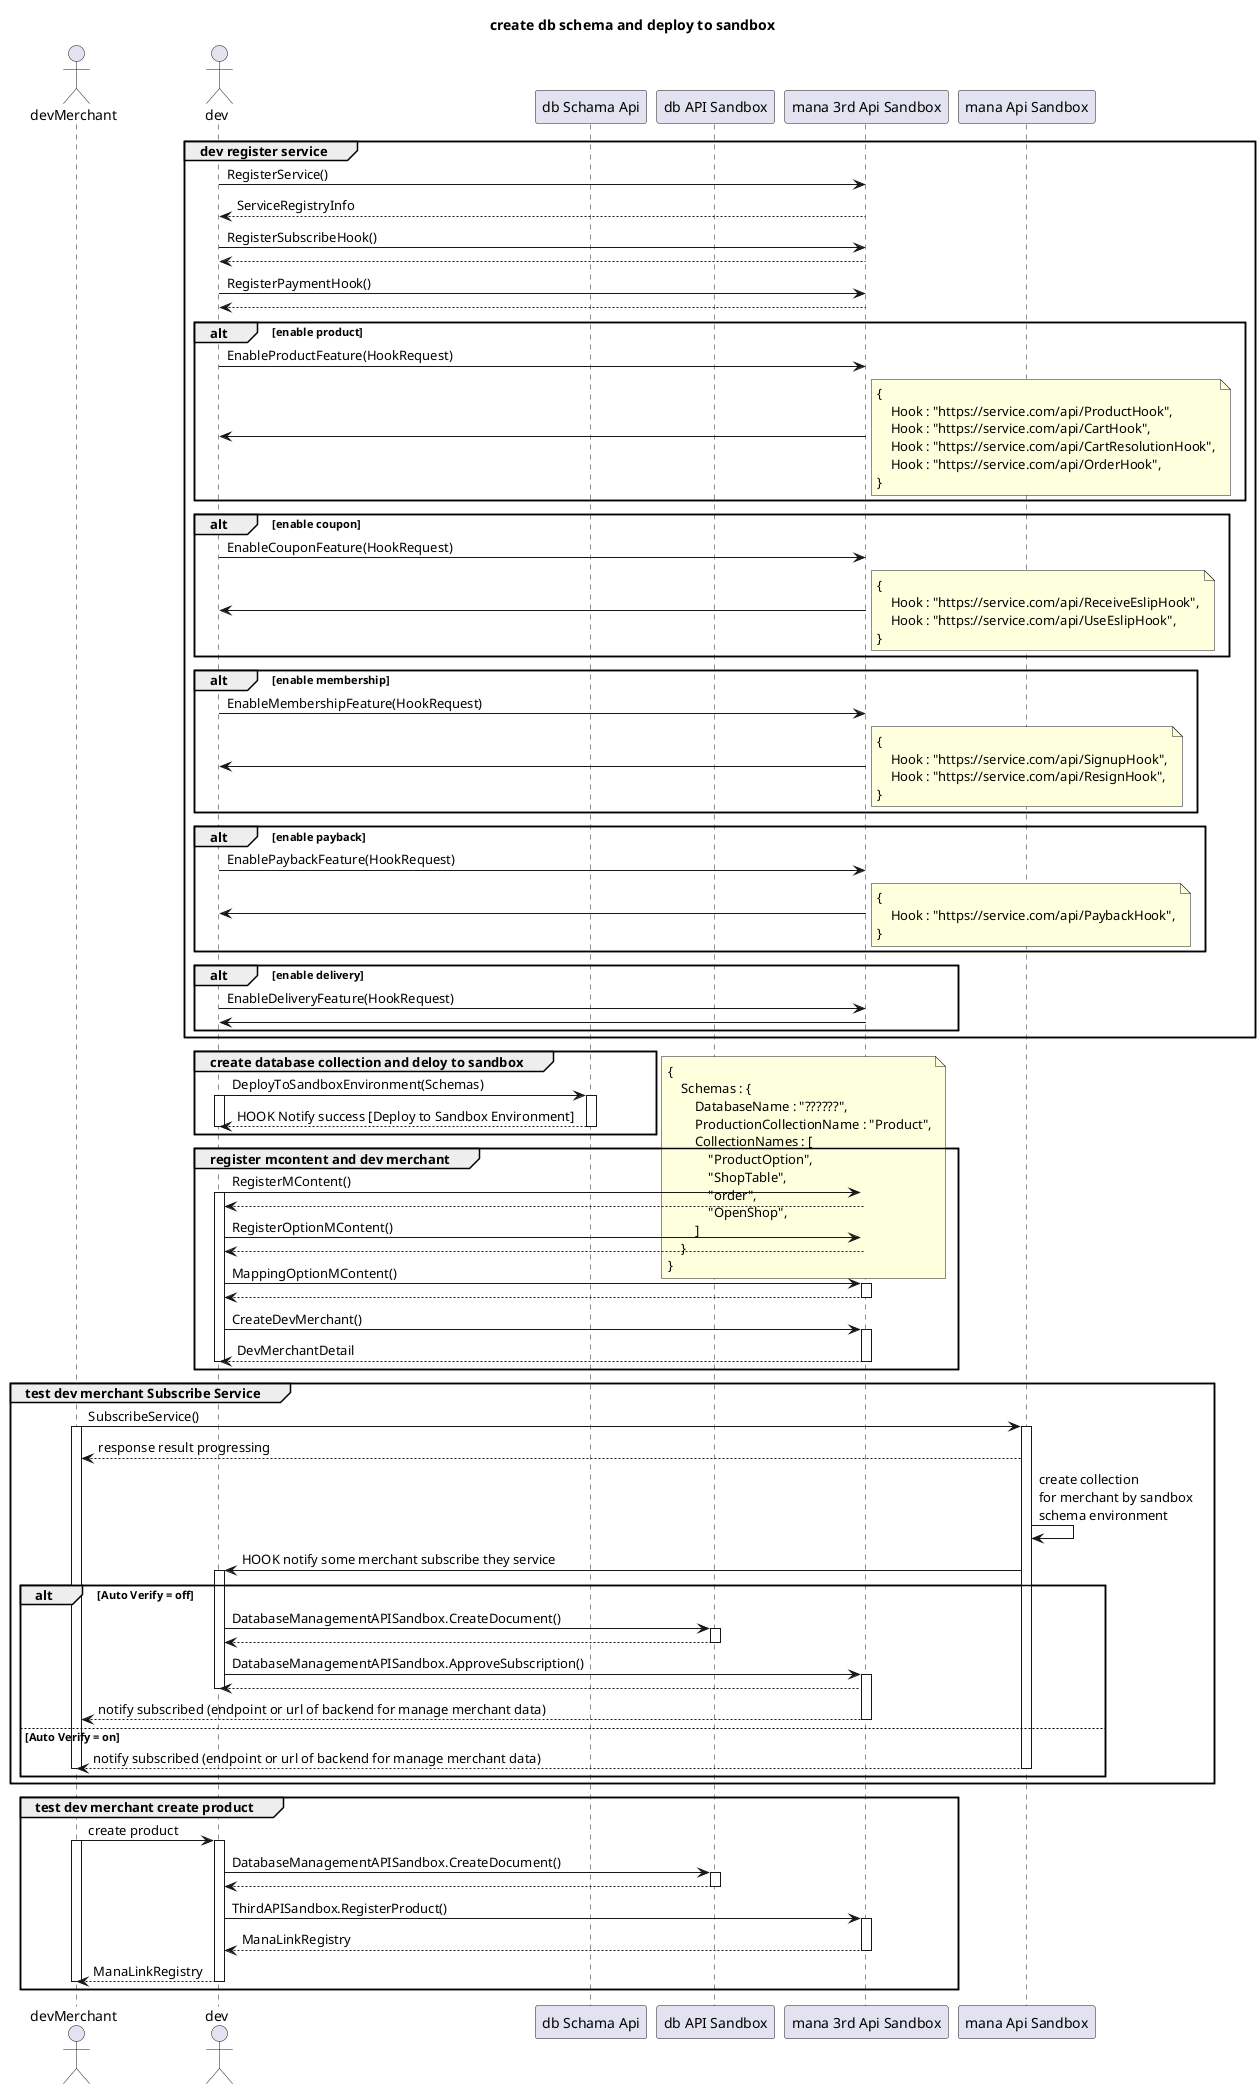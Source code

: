 @startuml manage-db
title create db schema and deploy to sandbox

actor devMerchant
actor dev
participant "db Schama Api" as dbSchamaApi
participant "db API Sandbox" as dbApi
participant "mana 3rd Api Sandbox" as 3rd
participant "mana Api Sandbox" as manaapi

group dev register service
dev -> 3rd : RegisterService()
dev <-- 3rd : ServiceRegistryInfo
dev -> 3rd : RegisterSubscribeHook()
dev <-- 3rd 
dev -> 3rd : RegisterPaymentHook()
dev <-- 3rd 
alt enable product 
dev -> 3rd : EnableProductFeature(HookRequest)
dev <- 3rd 
note right
    { 
        Hook : "https://service.com/api/ProductHook",
        Hook : "https://service.com/api/CartHook",
        Hook : "https://service.com/api/CartResolutionHook",
        Hook : "https://service.com/api/OrderHook", 
    }
end note
end
alt enable coupon 
dev -> 3rd : EnableCouponFeature(HookRequest)
dev <- 3rd 
note right
    { 
        Hook : "https://service.com/api/ReceiveEslipHook",
        Hook : "https://service.com/api/UseEslipHook", 
    }
end note
end
alt enable membership 
dev -> 3rd : EnableMembershipFeature(HookRequest)
dev <- 3rd 
note right
    { 
        Hook : "https://service.com/api/SignupHook",
        Hook : "https://service.com/api/ResignHook",
    }
end note
end
alt enable payback 
dev -> 3rd : EnablePaybackFeature(HookRequest)
dev <- 3rd 
note right
    { 
        Hook : "https://service.com/api/PaybackHook",
    }
end note
end
alt enable delivery 
dev -> 3rd : EnableDeliveryFeature(HookRequest)
dev <- 3rd 
end
end

group create database collection and deloy to sandbox
    dev -> dbSchamaApi : DeployToSandboxEnvironment(Schemas)
    activate dev
    activate dbSchamaApi
    dev <-- dbSchamaApi : HOOK Notify success [Deploy to Sandbox Environment]
    deactivate dev
    deactivate dbSchamaApi
end

note right
    { 
        Schemas : {
            DatabaseName : "??????",
            ProductionCollectionName : "Product",
            CollectionNames : [
                "ProductOption",
                "ShopTable",
                "order",
                "OpenShop",
            ]
        }
    }
end note

group register mcontent and dev merchant

dev -> 3rd : RegisterMContent()
activate dev
activate 3rd
dev <-- 3rd : 
deactivate 3rd
dev -> 3rd : RegisterOptionMContent()
activate 3rd
dev <-- 3rd : 
deactivate 3rd
dev -> 3rd : MappingOptionMContent()
activate 3rd
dev <-- 3rd : 
deactivate 3rd
dev -> 3rd : CreateDevMerchant()
activate 3rd
dev <-- 3rd : DevMerchantDetail
deactivate 3rd
deactivate dev

end

group test dev merchant Subscribe Service

devMerchant -> manaapi : SubscribeService() 
activate devMerchant
activate manaapi
devMerchant <-- manaapi : response result progressing
manaapi -> manaapi : create collection\nfor merchant by sandbox\nschema environment
manaapi -> dev : HOOK notify some merchant subscribe they service
activate dev
alt Auto Verify = off
dev -> dbApi : DatabaseManagementAPISandbox.CreateDocument()
activate dbApi
dev <-- dbApi : 
deactivate dbApi
dev -> 3rd : DatabaseManagementAPISandbox.ApproveSubscription()
activate 3rd
dev <-- 3rd : 
deactivate dev
devMerchant <-- 3rd : notify subscribed (endpoint or url of backend for manage merchant data)
deactivate 3rd
else Auto Verify = on
devMerchant <-- manaapi : notify subscribed (endpoint or url of backend for manage merchant data)
deactivate devMerchant
deactivate manaapi
end

end

group test dev merchant create product

devMerchant -> dev : create product
activate devMerchant
activate dev
dev -> dbApi : DatabaseManagementAPISandbox.CreateDocument()
activate dbApi
dev <-- dbApi : 
deactivate dbApi
dev -> 3rd : ThirdAPISandbox.RegisterProduct()
activate 3rd
dev <-- 3rd : ManaLinkRegistry
deactivate 3rd
devMerchant <-- dev : ManaLinkRegistry
deactivate dev
deactivate devMerchant

end
@enduml